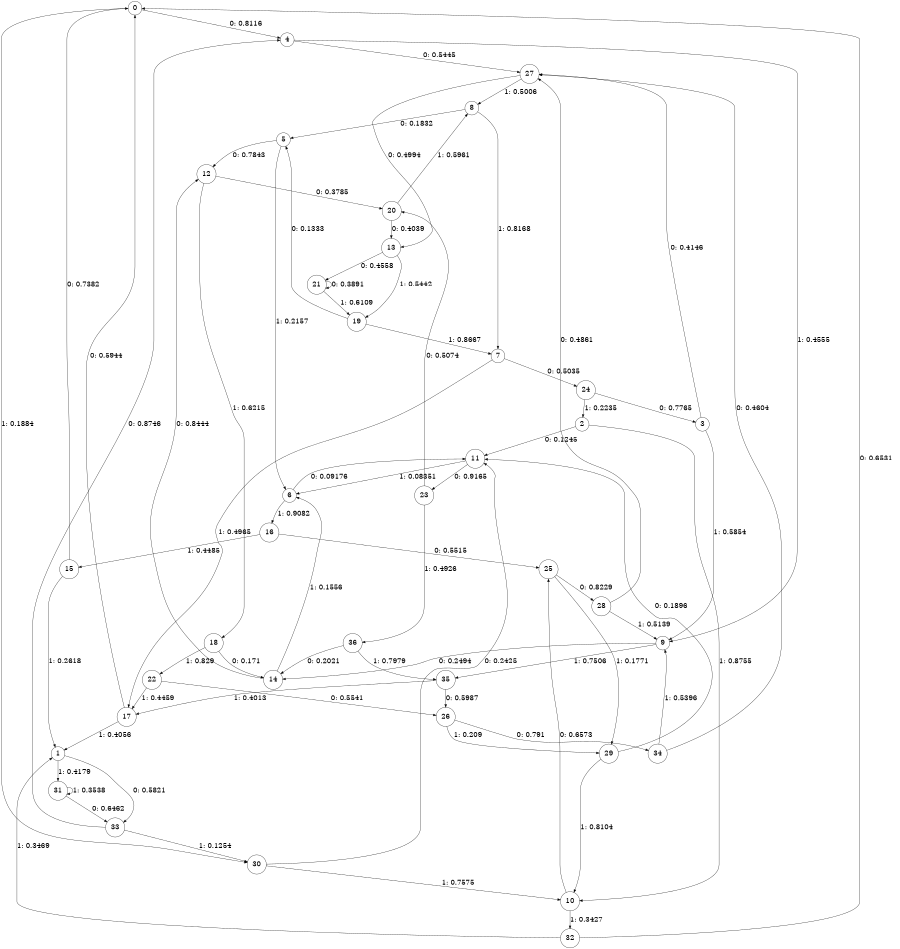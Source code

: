 digraph "ch26concat_phase3_L8" {
size = "6,8.5";
ratio = "fill";
node [shape = circle];
node [fontsize = 24];
edge [fontsize = 24];
0 -> 4 [label = "0: 0.8116   "];
0 -> 30 [label = "1: 0.1884   "];
1 -> 33 [label = "0: 0.5821   "];
1 -> 31 [label = "1: 0.4179   "];
2 -> 11 [label = "0: 0.1245   "];
2 -> 10 [label = "1: 0.8755   "];
3 -> 27 [label = "0: 0.4146   "];
3 -> 9 [label = "1: 0.5854   "];
4 -> 27 [label = "0: 0.5445   "];
4 -> 9 [label = "1: 0.4555   "];
5 -> 12 [label = "0: 0.7843   "];
5 -> 6 [label = "1: 0.2157   "];
6 -> 11 [label = "0: 0.09176  "];
6 -> 16 [label = "1: 0.9082   "];
7 -> 24 [label = "0: 0.5035   "];
7 -> 17 [label = "1: 0.4965   "];
8 -> 5 [label = "0: 0.1832   "];
8 -> 7 [label = "1: 0.8168   "];
9 -> 14 [label = "0: 0.2494   "];
9 -> 35 [label = "1: 0.7506   "];
10 -> 25 [label = "0: 0.6573   "];
10 -> 32 [label = "1: 0.3427   "];
11 -> 23 [label = "0: 0.9165   "];
11 -> 6 [label = "1: 0.08351  "];
12 -> 20 [label = "0: 0.3785   "];
12 -> 18 [label = "1: 0.6215   "];
13 -> 21 [label = "0: 0.4558   "];
13 -> 19 [label = "1: 0.5442   "];
14 -> 12 [label = "0: 0.8444   "];
14 -> 6 [label = "1: 0.1556   "];
15 -> 0 [label = "0: 0.7382   "];
15 -> 1 [label = "1: 0.2618   "];
16 -> 25 [label = "0: 0.5515   "];
16 -> 15 [label = "1: 0.4485   "];
17 -> 0 [label = "0: 0.5944   "];
17 -> 1 [label = "1: 0.4056   "];
18 -> 14 [label = "0: 0.171    "];
18 -> 22 [label = "1: 0.829    "];
19 -> 5 [label = "0: 0.1333   "];
19 -> 7 [label = "1: 0.8667   "];
20 -> 13 [label = "0: 0.4039   "];
20 -> 8 [label = "1: 0.5961   "];
21 -> 21 [label = "0: 0.3891   "];
21 -> 19 [label = "1: 0.6109   "];
22 -> 26 [label = "0: 0.5541   "];
22 -> 17 [label = "1: 0.4459   "];
23 -> 20 [label = "0: 0.5074   "];
23 -> 36 [label = "1: 0.4926   "];
24 -> 3 [label = "0: 0.7765   "];
24 -> 2 [label = "1: 0.2235   "];
25 -> 28 [label = "0: 0.8229   "];
25 -> 29 [label = "1: 0.1771   "];
26 -> 34 [label = "0: 0.791    "];
26 -> 29 [label = "1: 0.209    "];
27 -> 13 [label = "0: 0.4994   "];
27 -> 8 [label = "1: 0.5006   "];
28 -> 27 [label = "0: 0.4861   "];
28 -> 9 [label = "1: 0.5139   "];
29 -> 11 [label = "0: 0.1896   "];
29 -> 10 [label = "1: 0.8104   "];
30 -> 11 [label = "0: 0.2425   "];
30 -> 10 [label = "1: 0.7575   "];
31 -> 33 [label = "0: 0.6462   "];
31 -> 31 [label = "1: 0.3538   "];
32 -> 0 [label = "0: 0.6531   "];
32 -> 1 [label = "1: 0.3469   "];
33 -> 4 [label = "0: 0.8746   "];
33 -> 30 [label = "1: 0.1254   "];
34 -> 27 [label = "0: 0.4604   "];
34 -> 9 [label = "1: 0.5396   "];
35 -> 26 [label = "0: 0.5987   "];
35 -> 17 [label = "1: 0.4013   "];
36 -> 14 [label = "0: 0.2021   "];
36 -> 35 [label = "1: 0.7979   "];
}